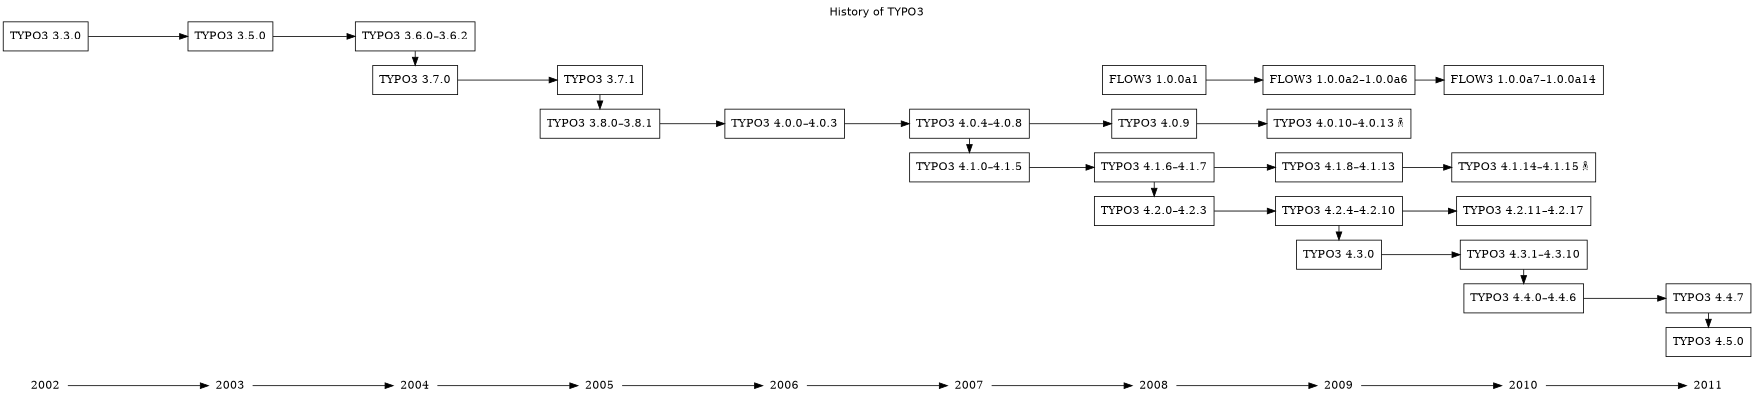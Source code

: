 /*                                                                      *
 * This work is licensed under the                                      *
 *                                                                      *
 *        Creative Commons Attribution 3.0 Unported (CC BY 3.0)         *
 *                                                                      *
 * You are free to share and remix this work as long as you specify the *
 * original author.                                                     *
 *                                                                      *
 * More information on this and other Creative Commons licenses can be  *
 * found under: http://creativecommons.org/licenses/                    *
 *                                                                      *
 * @author Andreas Lappe <nd@off-pist.de>                               *
 */

digraph t3history {
    label="History of TYPO3";
    labelloc=t;
    rankdir=LR;
    ranksep=equally;
    size="11.69,8.27";
    fontname="Helvetica";

    { /* Timeline… */
        node [shape=plaintext];
       /* 1997 -> 1998 -> 1999 -> 2000 -> 2001 -> */ 2002 ->
        2003 -> 2004 -> 2005 -> 2006 -> 2007 -> 2008 ->
        2009 -> 2010 -> 2011;
    }

    node [shape=box];
    { rank = same; 2002;
      "TYPO3 3.3.0";
    }
    { rank = same; 2003;
      "TYPO3 3.5.0";
    }
    { rank = same; 2004;
      "TYPO3 3.6.0–3.6.2";
      "TYPO3 3.7.0" 
    }
    { rank = same; 2005;
      "TYPO3 3.7.1";
      "TYPO3 3.8.0–3.8.1";
    }
    { rank = same; 2006;
      "TYPO3 4.0.0–4.0.3";
    }
    { rank = same; 2007;
      "TYPO3 4.0.4–4.0.8";
      "TYPO3 4.1.0–4.1.5";
    }
    { rank = same; 2008;
      "TYPO3 4.0.9";
      "TYPO3 4.1.6–4.1.7";
      "TYPO3 4.2.0–4.2.3";
      "FLOW3 1.0.0a1"
    }
    { rank = same; 2009;
      "TYPO3 4.0.10–4.0.13 ☠";
      "TYPO3 4.1.8–4.1.13";
      "TYPO3 4.2.4–4.2.10";
      "TYPO3 4.3.0";
      "FLOW3 1.0.0a2–1.0.0a6"
    }
    { rank = same; 2010;
      "TYPO3 4.1.14–4.1.15 ☠";
      "TYPO3 4.2.11–4.2.17";
      "TYPO3 4.3.1–4.3.10";
      "TYPO3 4.4.0–4.4.6";
      "FLOW3 1.0.0a7–1.0.0a14";
    }
    { rank = same; 2011;
      "TYPO3 4.4.7";
      "TYPO3 4.5.0";
    }

    /* 3.7-line: */
    "TYPO3 3.7.0" -> "TYPO3 3.7.1";
    /* 4.0-line: */
    "TYPO3 4.0.0–4.0.3" -> "TYPO3 4.0.4–4.0.8" -> "TYPO3 4.0.9" -> "TYPO3 4.0.10–4.0.13 ☠";
    /* 4.1-line: */
    "TYPO3 4.1.0–4.1.5" -> "TYPO3 4.1.6–4.1.7" -> "TYPO3 4.1.8–4.1.13" -> "TYPO3 4.1.14–4.1.15 ☠";
    /* 4.2-line: */
    "TYPO3 4.2.0–4.2.3" -> "TYPO3 4.2.4–4.2.10" -> "TYPO3 4.2.11–4.2.17";
    /* 4.3-line: */
    "TYPO3 4.3.0" -> "TYPO3 4.3.1–4.3.10";
    /* 4.4-line: */
    "TYPO3 4.4.0–4.4.6" -> "TYPO3 4.4.7";
    /* FLOW3: */
    "FLOW3 1.0.0a1" -> "FLOW3 1.0.0a2–1.0.0a6" -> "FLOW3 1.0.0a7–1.0.0a14";

    /* Interversion hops: */
    "TYPO3 3.3.0" -> "TYPO3 3.5.0";
    "TYPO3 3.5.0" -> "TYPO3 3.6.0–3.6.2";
    "TYPO3 3.6.0–3.6.2" -> "TYPO3 3.7.0";
    "TYPO3 3.7.1" -> "TYPO3 3.8.0–3.8.1";
    "TYPO3 3.8.0–3.8.1" -> "TYPO3 4.0.0–4.0.3";
    "TYPO3 4.0.4–4.0.8" -> "TYPO3 4.1.0–4.1.5";
    "TYPO3 4.1.6–4.1.7" -> "TYPO3 4.2.0–4.2.3";
    "TYPO3 4.2.4–4.2.10" -> "TYPO3 4.3.0";
    "TYPO3 4.3.1–4.3.10" -> "TYPO3 4.4.0–4.4.6";
    "TYPO3 4.4.7" -> "TYPO3 4.5.0";
}
